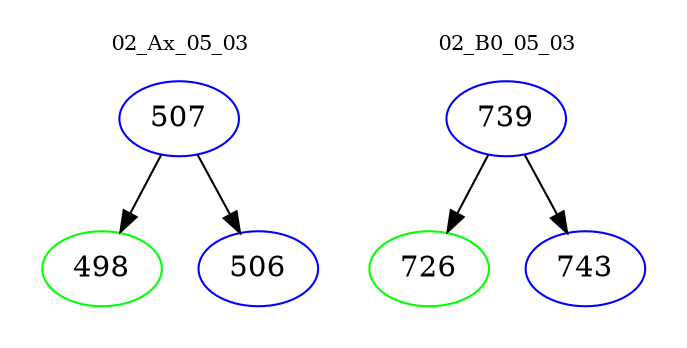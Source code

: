 digraph{
subgraph cluster_0 {
color = white
label = "02_Ax_05_03";
fontsize=10;
T0_507 [label="507", color="blue"]
T0_507 -> T0_498 [color="black"]
T0_498 [label="498", color="green"]
T0_507 -> T0_506 [color="black"]
T0_506 [label="506", color="blue"]
}
subgraph cluster_1 {
color = white
label = "02_B0_05_03";
fontsize=10;
T1_739 [label="739", color="blue"]
T1_739 -> T1_726 [color="black"]
T1_726 [label="726", color="green"]
T1_739 -> T1_743 [color="black"]
T1_743 [label="743", color="blue"]
}
}
